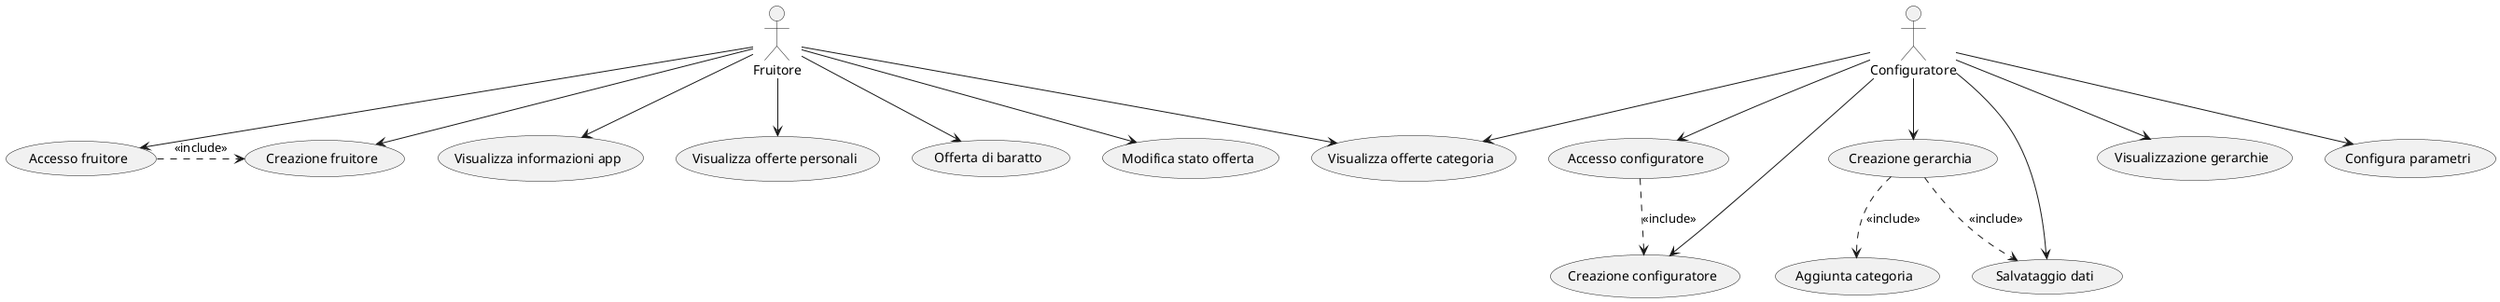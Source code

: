 @startuml

:Fruitore: as Admin
(Accesso fruitore) as (UseF1)
(Creazione fruitore) as (UseF2)
(Visualizza informazioni app) as (UseF3)
(Visualizza offerte categoria) as (UseF5)
(Visualizza offerte personali) as (UseF6)
(Offerta di baratto) as (UseF7)
(Modifica stato offerta) as (UseF8)

Admin --> (UseF3)
Admin --> (UseF1)
Admin --> (UseF2)
Admin --> (UseF6)
Admin --> (UseF5)
Admin --> (UseF7)
Admin --> (UseF8)

(UseF1) .right.> (UseF2): <<include>>


(Accesso configuratore) as (Use1)
(Creazione configuratore) as (Use2)
(Salvataggio dati) as (Use3)
(Visualizzazione gerarchie) as (Use4)
(Creazione gerarchia) as (Use5)
(Aggiunta categoria) as (Use6)
(Configura parametri) as (Use7)

:Configuratore: as Admin2
Admin2 --> (Use4)
Admin2 --> (Use5)
Admin2 --> (Use3)
Admin2 -right-> (Use2)
Admin2 --> (Use1)
Admin2 --> (Use7)
Admin2 --> (UseF5)


(Use1) ..> (Use2): <<include>>
(Use5) ..> (Use6): <<include>>
(Use5) ..> (Use3): <<include>>


@enduml